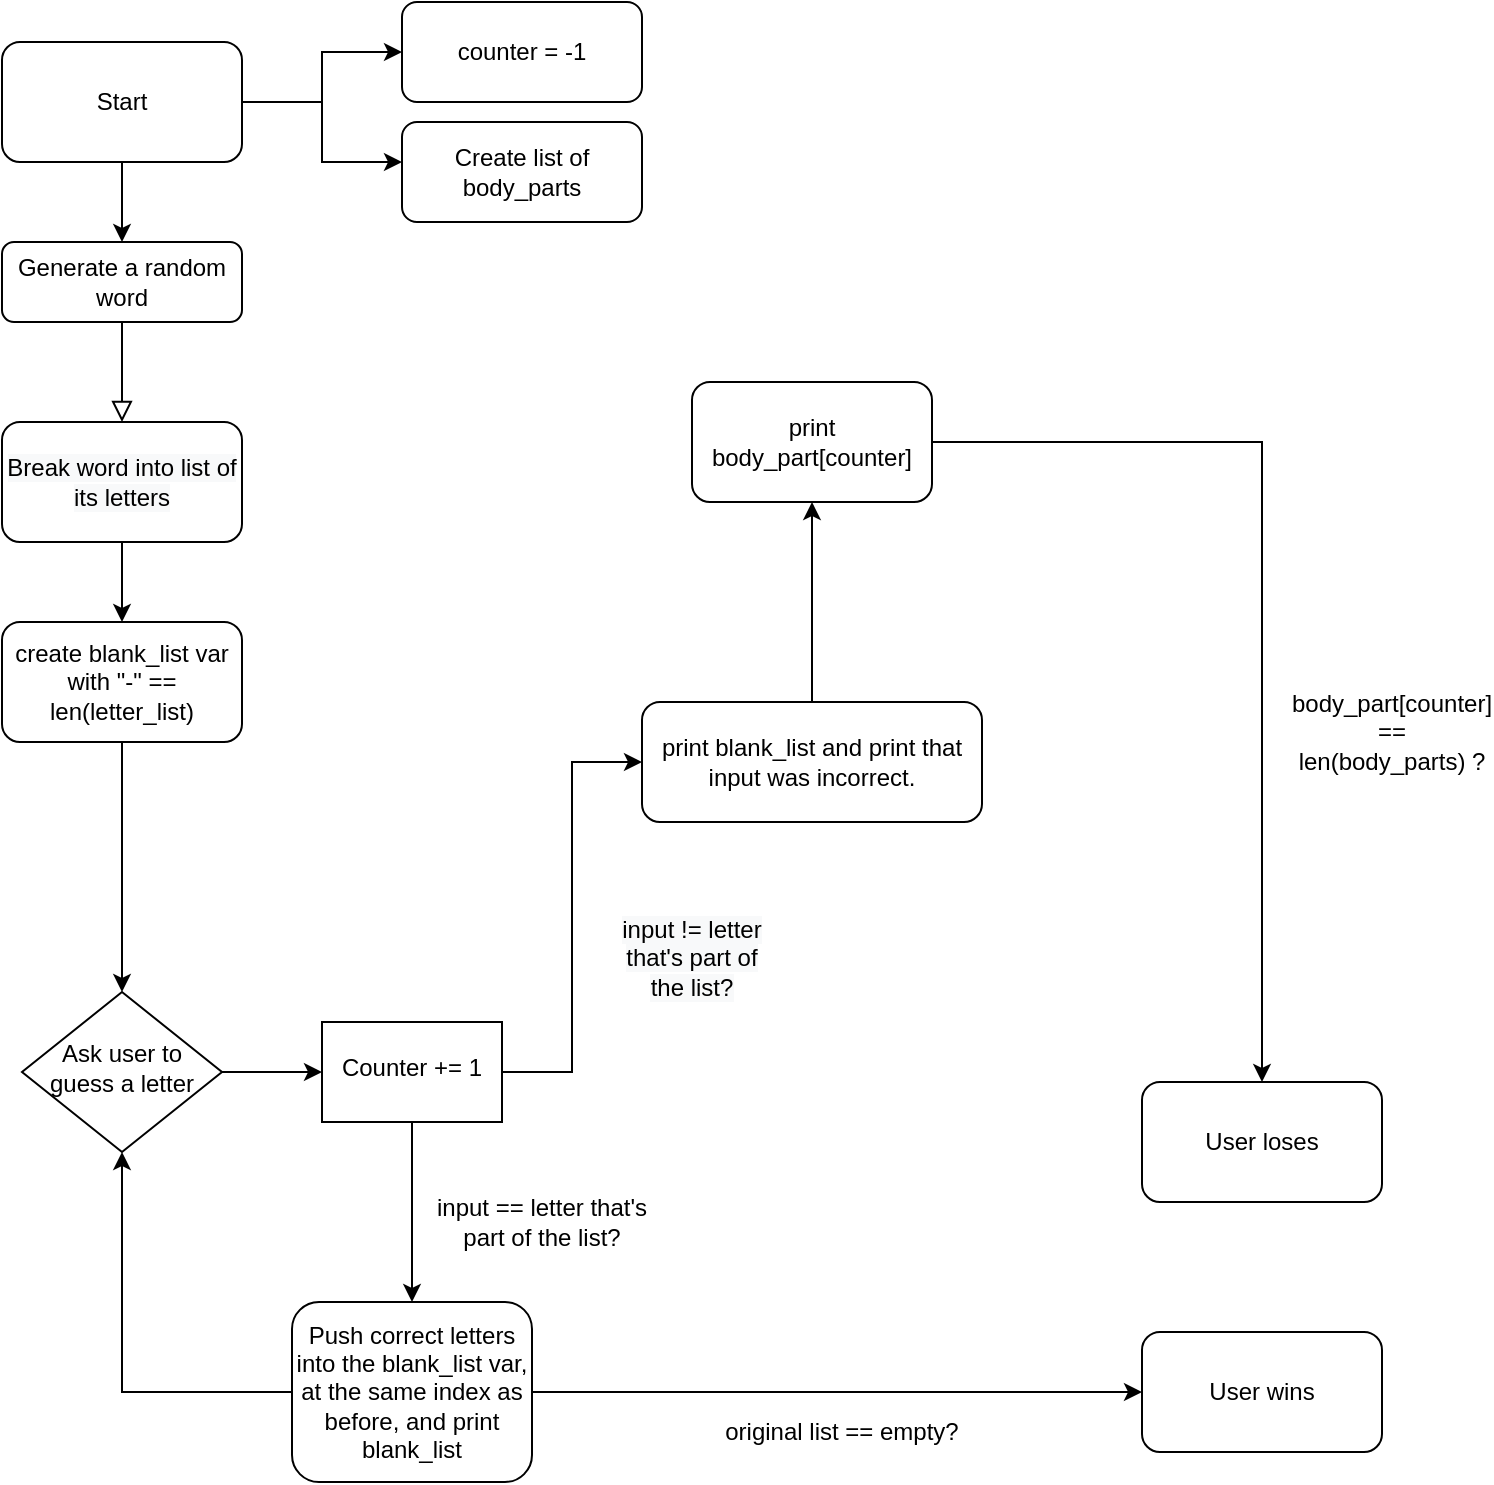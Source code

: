 <mxfile version="14.2.9" type="github">
  <diagram id="C5RBs43oDa-KdzZeNtuy" name="Page-1">
    <mxGraphModel dx="1261" dy="817" grid="1" gridSize="10" guides="1" tooltips="1" connect="1" arrows="1" fold="1" page="1" pageScale="1" pageWidth="827" pageHeight="1169" math="0" shadow="0">
      <root>
        <mxCell id="WIyWlLk6GJQsqaUBKTNV-0" />
        <mxCell id="WIyWlLk6GJQsqaUBKTNV-1" parent="WIyWlLk6GJQsqaUBKTNV-0" />
        <mxCell id="WIyWlLk6GJQsqaUBKTNV-2" value="" style="rounded=0;html=1;jettySize=auto;orthogonalLoop=1;fontSize=11;endArrow=block;endFill=0;endSize=8;strokeWidth=1;shadow=0;labelBackgroundColor=none;edgeStyle=orthogonalEdgeStyle;" parent="WIyWlLk6GJQsqaUBKTNV-1" source="WIyWlLk6GJQsqaUBKTNV-3" target="Ekvpqa2WfGJsFHqwHYWG-30" edge="1">
          <mxGeometry relative="1" as="geometry">
            <mxPoint x="220" y="170" as="targetPoint" />
            <Array as="points">
              <mxPoint x="120" y="160" />
              <mxPoint x="120" y="160" />
            </Array>
          </mxGeometry>
        </mxCell>
        <mxCell id="WIyWlLk6GJQsqaUBKTNV-3" value="Generate a random word" style="rounded=1;whiteSpace=wrap;html=1;fontSize=12;glass=0;strokeWidth=1;shadow=0;" parent="WIyWlLk6GJQsqaUBKTNV-1" vertex="1">
          <mxGeometry x="60" y="130" width="120" height="40" as="geometry" />
        </mxCell>
        <mxCell id="Ekvpqa2WfGJsFHqwHYWG-55" style="edgeStyle=orthogonalEdgeStyle;rounded=0;orthogonalLoop=1;jettySize=auto;html=1;entryX=0;entryY=0.5;entryDx=0;entryDy=0;" edge="1" parent="WIyWlLk6GJQsqaUBKTNV-1" source="Ekvpqa2WfGJsFHqwHYWG-44" target="Ekvpqa2WfGJsFHqwHYWG-6">
          <mxGeometry relative="1" as="geometry" />
        </mxCell>
        <mxCell id="WIyWlLk6GJQsqaUBKTNV-10" value="Ask user to guess a letter" style="rhombus;whiteSpace=wrap;html=1;shadow=0;fontFamily=Helvetica;fontSize=12;align=center;strokeWidth=1;spacing=6;spacingTop=-4;" parent="WIyWlLk6GJQsqaUBKTNV-1" vertex="1">
          <mxGeometry x="70" y="505" width="100" height="80" as="geometry" />
        </mxCell>
        <mxCell id="Ekvpqa2WfGJsFHqwHYWG-25" value="" style="edgeStyle=orthogonalEdgeStyle;rounded=0;orthogonalLoop=1;jettySize=auto;html=1;" edge="1" parent="WIyWlLk6GJQsqaUBKTNV-1" source="Ekvpqa2WfGJsFHqwHYWG-2" target="Ekvpqa2WfGJsFHqwHYWG-24">
          <mxGeometry relative="1" as="geometry" />
        </mxCell>
        <mxCell id="Ekvpqa2WfGJsFHqwHYWG-65" style="edgeStyle=orthogonalEdgeStyle;rounded=0;orthogonalLoop=1;jettySize=auto;html=1;entryX=0.5;entryY=1;entryDx=0;entryDy=0;" edge="1" parent="WIyWlLk6GJQsqaUBKTNV-1" source="Ekvpqa2WfGJsFHqwHYWG-2" target="WIyWlLk6GJQsqaUBKTNV-10">
          <mxGeometry relative="1" as="geometry" />
        </mxCell>
        <mxCell id="Ekvpqa2WfGJsFHqwHYWG-2" value="Push correct letters into the blank_list var, at the same index as before, and print blank_list" style="whiteSpace=wrap;html=1;rounded=1;shadow=0;strokeWidth=1;glass=0;" vertex="1" parent="WIyWlLk6GJQsqaUBKTNV-1">
          <mxGeometry x="205" y="660" width="120" height="90" as="geometry" />
        </mxCell>
        <mxCell id="Ekvpqa2WfGJsFHqwHYWG-9" value="" style="edgeStyle=orthogonalEdgeStyle;rounded=0;orthogonalLoop=1;jettySize=auto;html=1;" edge="1" parent="WIyWlLk6GJQsqaUBKTNV-1" source="Ekvpqa2WfGJsFHqwHYWG-6" target="Ekvpqa2WfGJsFHqwHYWG-8">
          <mxGeometry relative="1" as="geometry" />
        </mxCell>
        <mxCell id="Ekvpqa2WfGJsFHqwHYWG-6" value="print blank_list and print that input was incorrect." style="whiteSpace=wrap;html=1;rounded=1;shadow=0;strokeWidth=1;glass=0;" vertex="1" parent="WIyWlLk6GJQsqaUBKTNV-1">
          <mxGeometry x="380" y="360" width="170" height="60" as="geometry" />
        </mxCell>
        <mxCell id="Ekvpqa2WfGJsFHqwHYWG-23" value="" style="edgeStyle=orthogonalEdgeStyle;rounded=0;orthogonalLoop=1;jettySize=auto;html=1;" edge="1" parent="WIyWlLk6GJQsqaUBKTNV-1" source="Ekvpqa2WfGJsFHqwHYWG-8" target="Ekvpqa2WfGJsFHqwHYWG-22">
          <mxGeometry relative="1" as="geometry" />
        </mxCell>
        <mxCell id="Ekvpqa2WfGJsFHqwHYWG-8" value="print body_part[counter]" style="whiteSpace=wrap;html=1;rounded=1;shadow=0;strokeWidth=1;glass=0;" vertex="1" parent="WIyWlLk6GJQsqaUBKTNV-1">
          <mxGeometry x="405" y="200" width="120" height="60" as="geometry" />
        </mxCell>
        <mxCell id="Ekvpqa2WfGJsFHqwHYWG-36" style="edgeStyle=orthogonalEdgeStyle;rounded=0;orthogonalLoop=1;jettySize=auto;html=1;" edge="1" parent="WIyWlLk6GJQsqaUBKTNV-1" source="WIyWlLk6GJQsqaUBKTNV-11" target="WIyWlLk6GJQsqaUBKTNV-10">
          <mxGeometry relative="1" as="geometry" />
        </mxCell>
        <mxCell id="WIyWlLk6GJQsqaUBKTNV-11" value="create blank_list var with &quot;-&quot; == len(letter_list)" style="rounded=1;whiteSpace=wrap;html=1;fontSize=12;glass=0;strokeWidth=1;shadow=0;" parent="WIyWlLk6GJQsqaUBKTNV-1" vertex="1">
          <mxGeometry x="60" y="320" width="120" height="60" as="geometry" />
        </mxCell>
        <mxCell id="Ekvpqa2WfGJsFHqwHYWG-22" value="User loses" style="whiteSpace=wrap;html=1;rounded=1;shadow=0;strokeWidth=1;glass=0;" vertex="1" parent="WIyWlLk6GJQsqaUBKTNV-1">
          <mxGeometry x="630" y="550" width="120" height="60" as="geometry" />
        </mxCell>
        <mxCell id="Ekvpqa2WfGJsFHqwHYWG-24" value="User wins" style="whiteSpace=wrap;html=1;rounded=1;shadow=0;strokeWidth=1;glass=0;" vertex="1" parent="WIyWlLk6GJQsqaUBKTNV-1">
          <mxGeometry x="630" y="675" width="120" height="60" as="geometry" />
        </mxCell>
        <mxCell id="Ekvpqa2WfGJsFHqwHYWG-26" value="body_part[counter] == len(body_parts) ?" style="text;html=1;strokeColor=none;fillColor=none;align=center;verticalAlign=middle;whiteSpace=wrap;rounded=0;" vertex="1" parent="WIyWlLk6GJQsqaUBKTNV-1">
          <mxGeometry x="720" y="300" width="70" height="150" as="geometry" />
        </mxCell>
        <mxCell id="Ekvpqa2WfGJsFHqwHYWG-35" value="" style="edgeStyle=orthogonalEdgeStyle;rounded=0;orthogonalLoop=1;jettySize=auto;html=1;" edge="1" parent="WIyWlLk6GJQsqaUBKTNV-1" source="Ekvpqa2WfGJsFHqwHYWG-30" target="WIyWlLk6GJQsqaUBKTNV-11">
          <mxGeometry relative="1" as="geometry" />
        </mxCell>
        <mxCell id="Ekvpqa2WfGJsFHqwHYWG-30" value="&lt;meta charset=&quot;utf-8&quot;&gt;&lt;span style=&quot;color: rgb(0, 0, 0); font-family: helvetica; font-size: 12px; font-style: normal; font-weight: 400; letter-spacing: normal; text-align: center; text-indent: 0px; text-transform: none; word-spacing: 0px; background-color: rgb(248, 249, 250); display: inline; float: none;&quot;&gt;Break word into list of its letters&lt;/span&gt;" style="rounded=1;whiteSpace=wrap;html=1;shadow=0;" vertex="1" parent="WIyWlLk6GJQsqaUBKTNV-1">
          <mxGeometry x="60" y="220" width="120" height="60" as="geometry" />
        </mxCell>
        <mxCell id="Ekvpqa2WfGJsFHqwHYWG-34" value="" style="edgeStyle=orthogonalEdgeStyle;rounded=0;orthogonalLoop=1;jettySize=auto;html=1;" edge="1" parent="WIyWlLk6GJQsqaUBKTNV-1" source="Ekvpqa2WfGJsFHqwHYWG-33" target="WIyWlLk6GJQsqaUBKTNV-3">
          <mxGeometry relative="1" as="geometry" />
        </mxCell>
        <mxCell id="Ekvpqa2WfGJsFHqwHYWG-40" value="" style="edgeStyle=orthogonalEdgeStyle;rounded=0;orthogonalLoop=1;jettySize=auto;html=1;" edge="1" parent="WIyWlLk6GJQsqaUBKTNV-1" source="Ekvpqa2WfGJsFHqwHYWG-33" target="Ekvpqa2WfGJsFHqwHYWG-39">
          <mxGeometry relative="1" as="geometry">
            <Array as="points">
              <mxPoint x="220" y="60" />
              <mxPoint x="220" y="90" />
            </Array>
          </mxGeometry>
        </mxCell>
        <mxCell id="Ekvpqa2WfGJsFHqwHYWG-48" style="edgeStyle=orthogonalEdgeStyle;rounded=0;orthogonalLoop=1;jettySize=auto;html=1;" edge="1" parent="WIyWlLk6GJQsqaUBKTNV-1" source="Ekvpqa2WfGJsFHqwHYWG-33" target="Ekvpqa2WfGJsFHqwHYWG-47">
          <mxGeometry relative="1" as="geometry" />
        </mxCell>
        <mxCell id="Ekvpqa2WfGJsFHqwHYWG-33" value="Start" style="rounded=1;whiteSpace=wrap;html=1;shadow=0;" vertex="1" parent="WIyWlLk6GJQsqaUBKTNV-1">
          <mxGeometry x="60" y="30" width="120" height="60" as="geometry" />
        </mxCell>
        <mxCell id="Ekvpqa2WfGJsFHqwHYWG-39" value="Create list of body_parts" style="whiteSpace=wrap;html=1;rounded=1;shadow=0;" vertex="1" parent="WIyWlLk6GJQsqaUBKTNV-1">
          <mxGeometry x="260" y="70" width="120" height="50" as="geometry" />
        </mxCell>
        <mxCell id="Ekvpqa2WfGJsFHqwHYWG-47" value="counter = -1" style="rounded=1;whiteSpace=wrap;html=1;shadow=0;" vertex="1" parent="WIyWlLk6GJQsqaUBKTNV-1">
          <mxGeometry x="260" y="10" width="120" height="50" as="geometry" />
        </mxCell>
        <mxCell id="Ekvpqa2WfGJsFHqwHYWG-49" value="input == letter that&#39;s part of the list?" style="text;html=1;strokeColor=none;fillColor=none;align=center;verticalAlign=middle;whiteSpace=wrap;rounded=0;shadow=0;" vertex="1" parent="WIyWlLk6GJQsqaUBKTNV-1">
          <mxGeometry x="270" y="590" width="120" height="60" as="geometry" />
        </mxCell>
        <mxCell id="Ekvpqa2WfGJsFHqwHYWG-56" value="&lt;span style=&quot;color: rgb(0 , 0 , 0) ; font-family: &amp;#34;helvetica&amp;#34; ; font-size: 12px ; font-style: normal ; font-weight: 400 ; letter-spacing: normal ; text-indent: 0px ; text-transform: none ; word-spacing: 0px ; background-color: rgb(248 , 249 , 250) ; display: inline ; float: none&quot;&gt;input != letter that&#39;s part of the list?&lt;/span&gt;" style="text;whiteSpace=wrap;html=1;align=center;" vertex="1" parent="WIyWlLk6GJQsqaUBKTNV-1">
          <mxGeometry x="365" y="460" width="80" height="30" as="geometry" />
        </mxCell>
        <mxCell id="Ekvpqa2WfGJsFHqwHYWG-63" value="" style="edgeStyle=orthogonalEdgeStyle;rounded=0;orthogonalLoop=1;jettySize=auto;html=1;" edge="1" parent="WIyWlLk6GJQsqaUBKTNV-1" source="Ekvpqa2WfGJsFHqwHYWG-44" target="Ekvpqa2WfGJsFHqwHYWG-2">
          <mxGeometry relative="1" as="geometry" />
        </mxCell>
        <mxCell id="Ekvpqa2WfGJsFHqwHYWG-44" value="Counter += 1" style="whiteSpace=wrap;html=1;shadow=0;strokeWidth=1;spacing=6;spacingTop=-4;" vertex="1" parent="WIyWlLk6GJQsqaUBKTNV-1">
          <mxGeometry x="220" y="520" width="90" height="50" as="geometry" />
        </mxCell>
        <mxCell id="Ekvpqa2WfGJsFHqwHYWG-62" style="edgeStyle=orthogonalEdgeStyle;rounded=0;orthogonalLoop=1;jettySize=auto;html=1;entryX=0;entryY=0.5;entryDx=0;entryDy=0;" edge="1" parent="WIyWlLk6GJQsqaUBKTNV-1" source="WIyWlLk6GJQsqaUBKTNV-10" target="Ekvpqa2WfGJsFHqwHYWG-44">
          <mxGeometry relative="1" as="geometry">
            <mxPoint x="170" y="490" as="sourcePoint" />
            <mxPoint x="440" y="490" as="targetPoint" />
          </mxGeometry>
        </mxCell>
        <mxCell id="Ekvpqa2WfGJsFHqwHYWG-64" style="edgeStyle=orthogonalEdgeStyle;rounded=0;orthogonalLoop=1;jettySize=auto;html=1;exitX=0.5;exitY=1;exitDx=0;exitDy=0;" edge="1" parent="WIyWlLk6GJQsqaUBKTNV-1" source="Ekvpqa2WfGJsFHqwHYWG-49" target="Ekvpqa2WfGJsFHqwHYWG-49">
          <mxGeometry relative="1" as="geometry" />
        </mxCell>
        <mxCell id="Ekvpqa2WfGJsFHqwHYWG-72" value="original list == empty?" style="text;html=1;strokeColor=none;fillColor=none;align=center;verticalAlign=middle;whiteSpace=wrap;rounded=0;shadow=0;" vertex="1" parent="WIyWlLk6GJQsqaUBKTNV-1">
          <mxGeometry x="410" y="715" width="140" height="20" as="geometry" />
        </mxCell>
      </root>
    </mxGraphModel>
  </diagram>
</mxfile>
